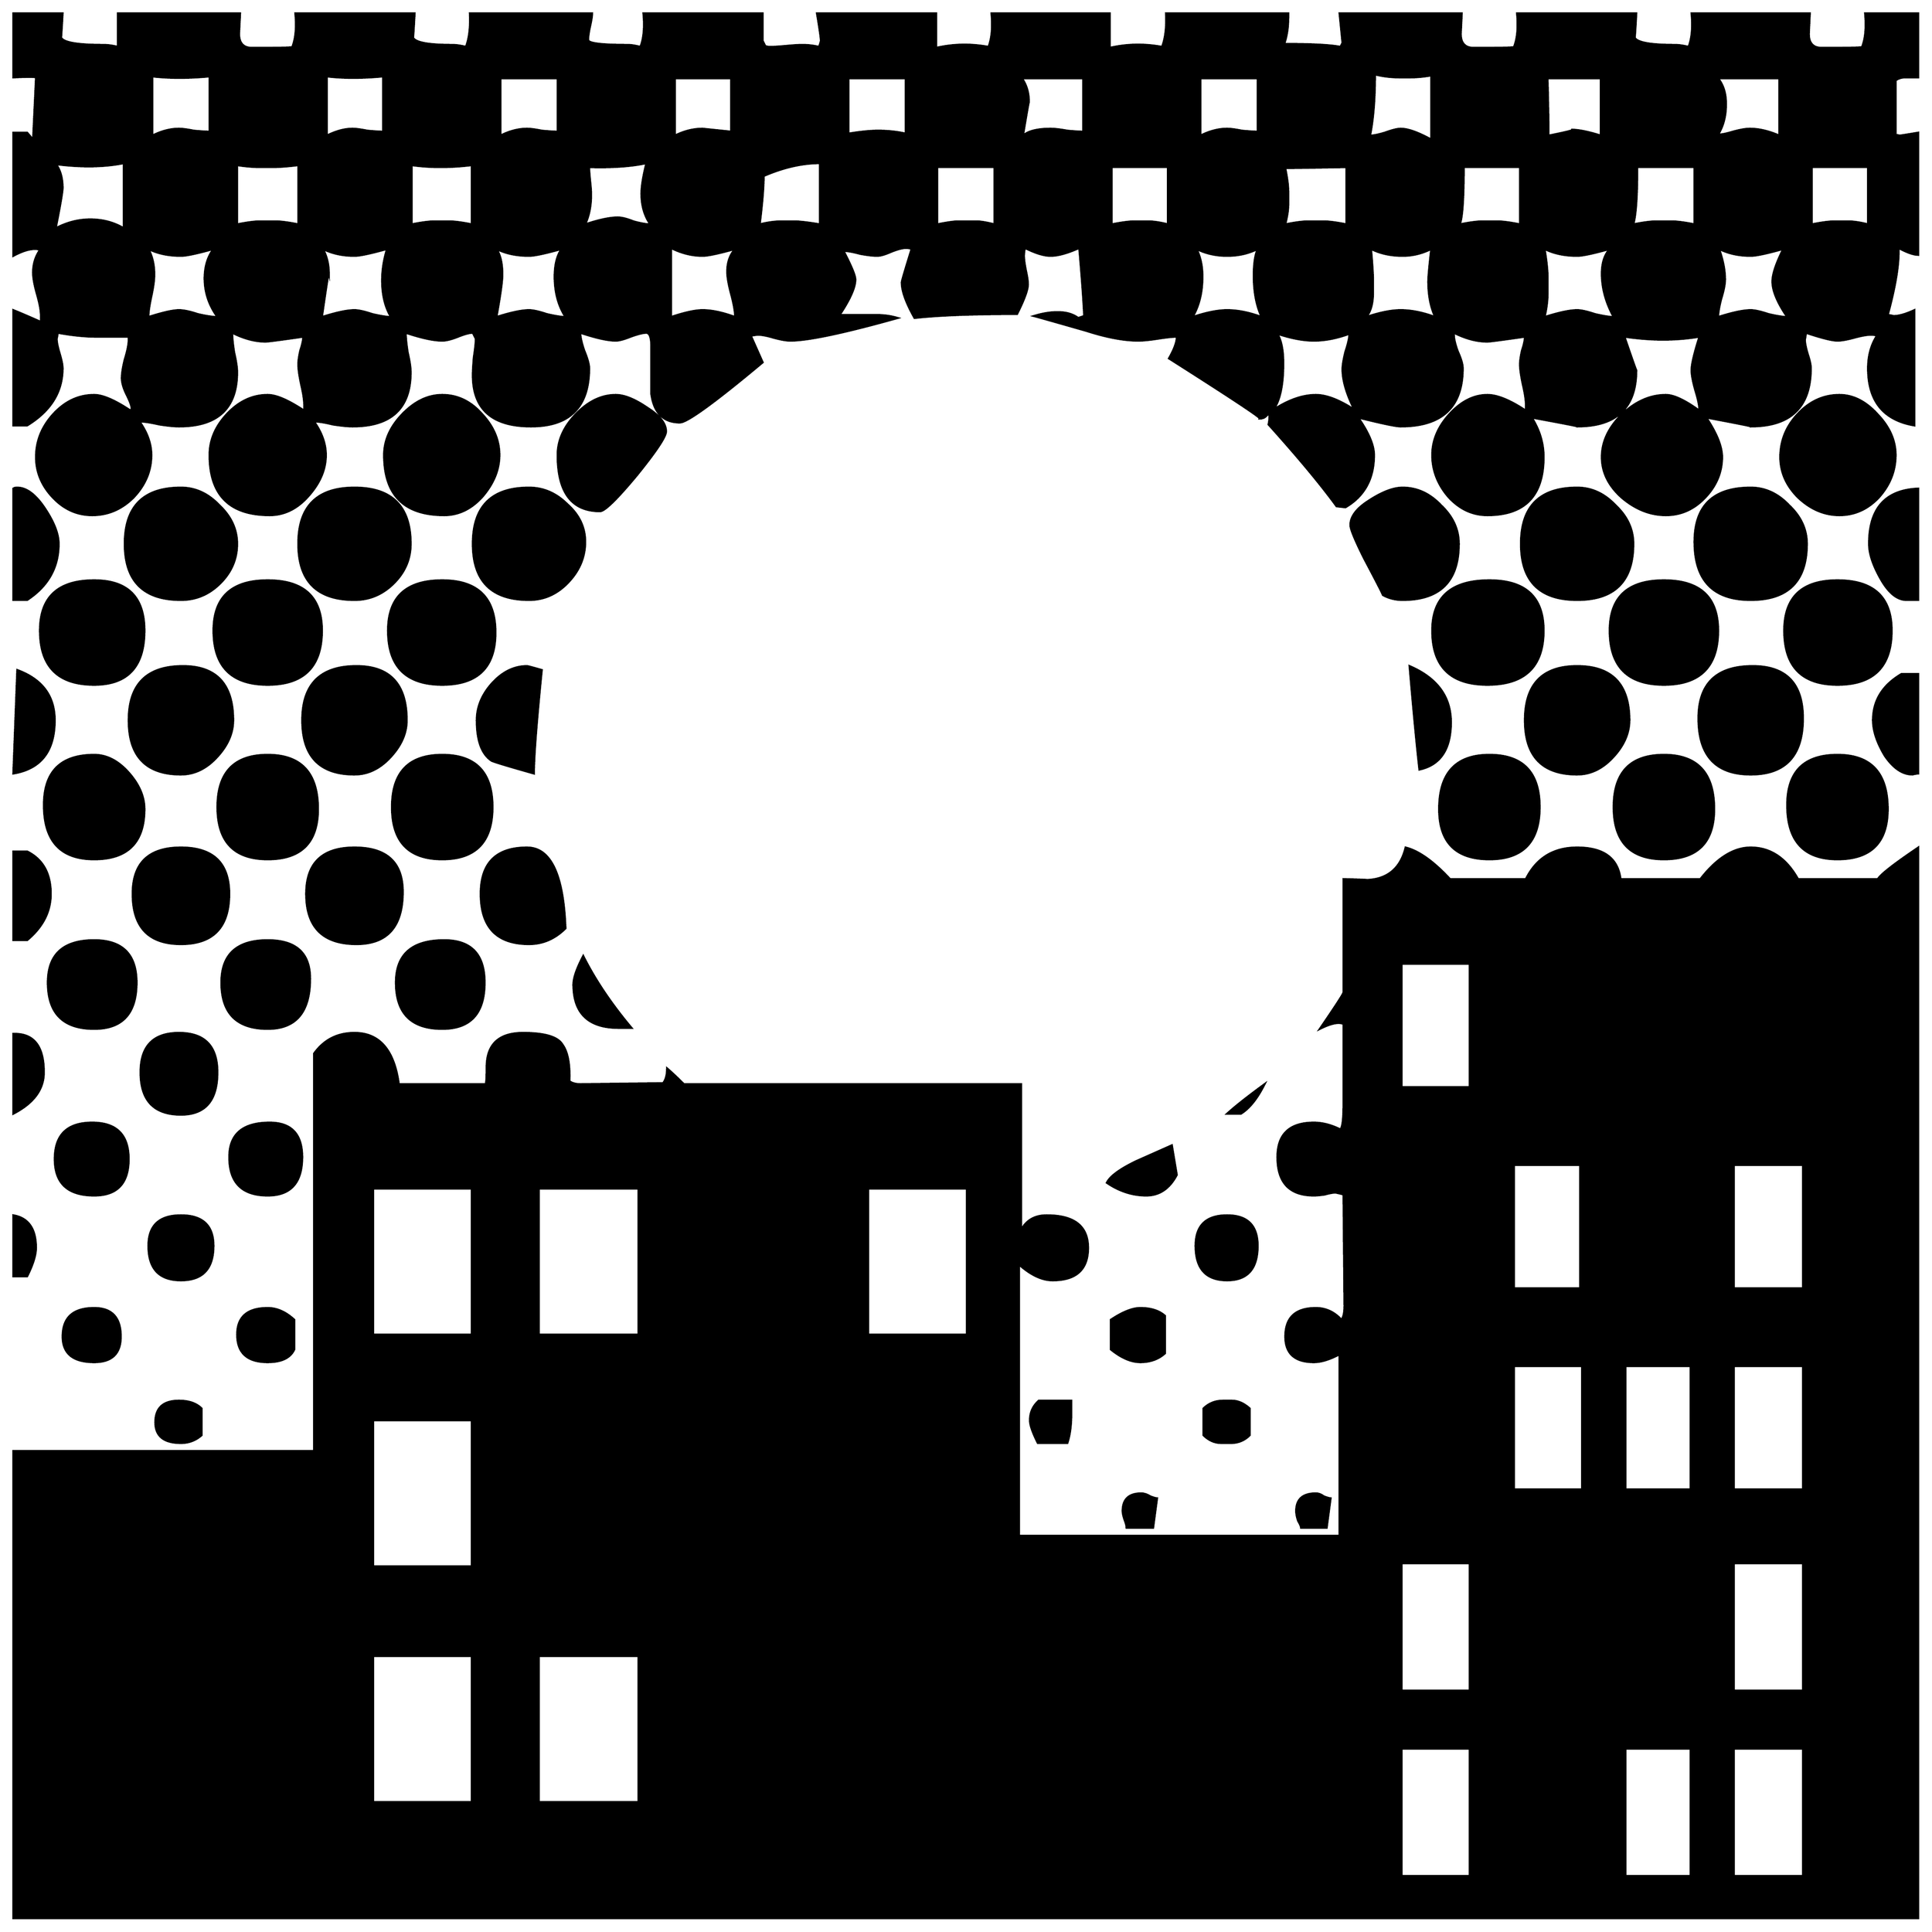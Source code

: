 


\begin{tikzpicture}[y=0.80pt, x=0.80pt, yscale=-1.0, xscale=1.0, inner sep=0pt, outer sep=0pt]
\begin{scope}[shift={(100.0,1723.0)},nonzero rule]
  \path[draw=.,fill=.,line width=1.600pt] (1991.0,-1117.0) ..
    controls (1991.0,-1101.0) and (1985.333,-1086.667) ..
    (1974.0,-1074.0) .. controls (1962.667,-1062.0) and
    (1949.333,-1056.0) .. (1934.0,-1056.0) .. controls
    (1918.667,-1056.0) and (1904.667,-1062.0) .. (1892.0,-1074.0) ..
    controls (1880.0,-1086.0) and (1874.0,-1099.667) ..
    (1874.0,-1115.0) .. controls (1874.0,-1131.667) and
    (1880.0,-1146.333) .. (1892.0,-1159.0) .. controls
    (1904.0,-1171.667) and (1918.0,-1178.0) .. (1934.0,-1178.0) ..
    controls (1948.0,-1178.0) and (1961.0,-1171.333) ..
    (1973.0,-1158.0) .. controls (1985.0,-1145.333) and
    (1991.0,-1131.667) .. (1991.0,-1117.0) -- cycle(2014.0,-970.0)
    -- (2002.0,-970.0) .. controls (1992.667,-970.0) and
    (1984.0,-977.0) .. (1976.0,-991.0) .. controls
    (1968.0,-1005.0) and (1964.0,-1017.0) .. (1964.0,-1027.0) ..
    controls (1964.0,-1063.0) and (1980.667,-1081.667) ..
    (2014.0,-1083.0) -- (2014.0,-970.0) -- cycle(1901.0,-1027.0)
    .. controls (1901.0,-989.0) and (1882.0,-970.0) ..
    (1844.0,-970.0) .. controls (1806.0,-970.0) and
    (1787.0,-989.667) .. (1787.0,-1029.0) .. controls
    (1787.0,-1065.667) and (1806.0,-1084.0) .. (1844.0,-1084.0) ..
    controls (1858.667,-1084.0) and (1871.667,-1078.0) ..
    (1883.0,-1066.0) .. controls (1895.0,-1054.667) and
    (1901.0,-1041.667) .. (1901.0,-1027.0) -- cycle(1987.0,-939.0)
    .. controls (1987.0,-902.333) and (1968.667,-884.0) ..
    (1932.0,-884.0) .. controls (1896.0,-884.0) and
    (1878.0,-902.333) .. (1878.0,-939.0) .. controls
    (1878.0,-973.0) and (1896.0,-990.0) .. (1932.0,-990.0) ..
    controls (1968.667,-990.0) and (1987.0,-973.0) ..
    (1987.0,-939.0) -- cycle(2014.0,-794.0) .. controls
    (2012.667,-794.0) and (2010.667,-793.667) .. (2008.0,-793.0) ..
    controls (1998.0,-793.0) and (1988.667,-799.333) ..
    (1980.0,-812.0) .. controls (1972.0,-825.333) and
    (1968.0,-837.333) .. (1968.0,-848.0) .. controls
    (1968.0,-868.0) and (1977.667,-883.667) .. (1997.0,-895.0) --
    (2014.0,-895.0) -- (2014.0,-794.0) -- cycle(1725.0,-1027.0)
    .. controls (1725.0,-989.0) and (1706.0,-970.0) ..
    (1668.0,-970.0) .. controls (1630.0,-970.0) and
    (1611.0,-989.0) .. (1611.0,-1027.0) .. controls
    (1611.0,-1065.0) and (1630.0,-1084.0) .. (1668.0,-1084.0) ..
    controls (1682.667,-1084.0) and (1695.667,-1078.0) ..
    (1707.0,-1066.0) .. controls (1719.0,-1054.667) and
    (1725.0,-1041.667) .. (1725.0,-1027.0) -- cycle(1811.0,-939.0)
    .. controls (1811.0,-902.333) and (1792.667,-884.0) ..
    (1756.0,-884.0) .. controls (1719.333,-884.0) and
    (1701.0,-902.333) .. (1701.0,-939.0) .. controls
    (1701.0,-973.0) and (1719.333,-990.0) .. (1756.0,-990.0) ..
    controls (1792.667,-990.0) and (1811.0,-973.0) ..
    (1811.0,-939.0) -- cycle(1983.0,-758.0) .. controls
    (1983.0,-724.0) and (1966.0,-707.0) .. (1932.0,-707.0) ..
    controls (1898.0,-707.0) and (1881.0,-725.333) ..
    (1881.0,-762.0) .. controls (1881.0,-796.0) and
    (1898.0,-813.0) .. (1932.0,-813.0) .. controls
    (1966.0,-813.0) and (1983.0,-794.667) .. (1983.0,-758.0) --
    cycle(1897.0,-850.0) .. controls (1897.0,-812.0) and
    (1879.333,-793.0) .. (1844.0,-793.0) .. controls
    (1808.667,-793.0) and (1791.0,-812.0) .. (1791.0,-850.0) ..
    controls (1791.0,-885.333) and (1809.333,-903.0) ..
    (1846.0,-903.0) .. controls (1880.0,-903.0) and
    (1897.0,-885.333) .. (1897.0,-850.0) -- cycle(1548.0,-1027.0)
    .. controls (1548.0,-989.0) and (1529.0,-970.0) ..
    (1491.0,-970.0) .. controls (1483.667,-970.0) and
    (1477.0,-971.667) .. (1471.0,-975.0) .. controls
    (1470.333,-977.0) and (1464.0,-989.333) .. (1452.0,-1012.0) ..
    controls (1442.667,-1030.667) and (1438.0,-1042.0) ..
    (1438.0,-1046.0) .. controls (1438.0,-1054.667) and
    (1444.333,-1063.0) .. (1457.0,-1071.0) .. controls
    (1470.333,-1079.667) and (1481.667,-1084.0) .. (1491.0,-1084.0) ..
    controls (1505.667,-1084.0) and (1518.667,-1078.0) ..
    (1530.0,-1066.0) .. controls (1542.0,-1054.667) and
    (1548.0,-1041.667) .. (1548.0,-1027.0) -- cycle(1721.0,-848.0)
    .. controls (1721.0,-834.667) and (1715.333,-822.0) ..
    (1704.0,-810.0) .. controls (1693.333,-798.667) and
    (1681.333,-793.0) .. (1668.0,-793.0) .. controls
    (1632.667,-793.0) and (1615.0,-811.333) .. (1615.0,-848.0) ..
    controls (1615.0,-884.667) and (1632.667,-903.0) ..
    (1668.0,-903.0) .. controls (1703.333,-903.0) and
    (1721.0,-884.667) .. (1721.0,-848.0) -- cycle(1807.0,-758.0)
    .. controls (1807.0,-724.0) and (1790.0,-707.0) ..
    (1756.0,-707.0) .. controls (1722.0,-707.0) and
    (1705.0,-724.667) .. (1705.0,-760.0) .. controls
    (1705.0,-795.333) and (1722.0,-813.0) .. (1756.0,-813.0) ..
    controls (1790.0,-813.0) and (1807.0,-794.667) ..
    (1807.0,-758.0) -- cycle(1634.0,-939.0) .. controls
    (1634.0,-902.333) and (1615.0,-884.0) .. (1577.0,-884.0) ..
    controls (1539.667,-884.0) and (1521.0,-902.333) ..
    (1521.0,-939.0) .. controls (1521.0,-973.0) and
    (1540.333,-990.0) .. (1579.0,-990.0) .. controls
    (1615.667,-990.0) and (1634.0,-973.0) .. (1634.0,-939.0) --
    cycle(1540.0,-846.0) .. controls (1540.0,-818.667) and
    (1529.333,-802.667) .. (1508.0,-798.0) .. controls
    (1505.333,-821.333) and (1502.0,-856.333) .. (1498.0,-903.0) ..
    controls (1526.0,-891.0) and (1540.0,-872.0) ..
    (1540.0,-846.0) -- cycle(2014.0,-1320.0) .. controls
    (2009.333,-1320.0) and (2002.667,-1322.333) .. (1994.0,-1327.0) ..
    controls (1994.667,-1311.0) and (1991.0,-1288.333) ..
    (1983.0,-1259.0) .. controls (1984.333,-1259.0) and
    (1986.333,-1258.667) .. (1989.0,-1258.0) .. controls
    (1994.333,-1258.0) and (2001.333,-1260.0) .. (2010.0,-1264.0) --
    (2010.0,-1147.0) .. controls (1978.667,-1152.333) and
    (1963.0,-1171.667) .. (1963.0,-1205.0) .. controls
    (1963.0,-1217.667) and (1966.0,-1228.667) .. (1972.0,-1238.0) ..
    controls (1970.667,-1238.667) and (1968.667,-1239.0) ..
    (1966.0,-1239.0) .. controls (1962.0,-1239.0) and
    (1956.333,-1238.0) .. (1949.0,-1236.0) .. controls
    (1941.667,-1234.0) and (1936.0,-1233.0) .. (1932.0,-1233.0) ..
    controls (1926.667,-1233.0) and (1916.0,-1235.667) ..
    (1900.0,-1241.0) .. controls (1900.0,-1239.667) and
    (1899.667,-1237.333) .. (1899.0,-1234.0) .. controls
    (1899.0,-1230.667) and (1900.0,-1225.667) .. (1902.0,-1219.0) ..
    controls (1904.0,-1213.0) and (1905.0,-1208.333) ..
    (1905.0,-1205.0) .. controls (1905.0,-1165.667) and
    (1884.667,-1146.0) .. (1844.0,-1146.0) .. controls
    (1846.0,-1146.0) and (1831.0,-1149.0) .. (1799.0,-1155.0) ..
    controls (1809.667,-1139.0) and (1815.0,-1125.667) ..
    (1815.0,-1115.0) .. controls (1815.0,-1099.667) and
    (1809.333,-1086.0) .. (1798.0,-1074.0) .. controls
    (1786.667,-1062.0) and (1773.333,-1056.0) .. (1758.0,-1056.0) ..
    controls (1742.0,-1056.0) and (1727.0,-1062.0) ..
    (1713.0,-1074.0) .. controls (1699.667,-1086.0) and
    (1693.0,-1099.667) .. (1693.0,-1115.0) .. controls
    (1693.0,-1130.333) and (1699.667,-1144.667) .. (1713.0,-1158.0) ..
    controls (1727.0,-1171.333) and (1742.0,-1178.0) ..
    (1758.0,-1178.0) .. controls (1766.0,-1178.0) and
    (1777.333,-1172.667) .. (1792.0,-1162.0) .. controls
    (1792.0,-1166.667) and (1790.667,-1173.333) .. (1788.0,-1182.0) ..
    controls (1785.333,-1191.333) and (1784.0,-1198.333) ..
    (1784.0,-1203.0) .. controls (1784.0,-1209.0) and
    (1786.667,-1220.333) .. (1792.0,-1237.0) .. controls
    (1780.0,-1235.0) and (1767.667,-1234.0) .. (1755.0,-1234.0) ..
    controls (1743.0,-1234.0) and (1730.0,-1235.0) ..
    (1716.0,-1237.0) .. controls (1724.0,-1213.667) and
    (1728.0,-1202.333) .. (1728.0,-1203.0) .. controls
    (1728.0,-1165.0) and (1708.0,-1146.0) .. (1668.0,-1146.0) ..
    controls (1670.0,-1146.0) and (1654.667,-1149.0) ..
    (1622.0,-1155.0) .. controls (1630.0,-1142.333) and
    (1634.0,-1129.0) .. (1634.0,-1115.0) .. controls
    (1634.0,-1075.667) and (1615.0,-1056.0) .. (1577.0,-1056.0) ..
    controls (1561.667,-1056.0) and (1548.333,-1062.333) ..
    (1537.0,-1075.0) .. controls (1526.333,-1087.667) and
    (1521.0,-1101.667) .. (1521.0,-1117.0) .. controls
    (1521.0,-1131.667) and (1526.667,-1145.333) .. (1538.0,-1158.0) ..
    controls (1550.0,-1171.333) and (1563.0,-1178.0) ..
    (1577.0,-1178.0) .. controls (1587.0,-1178.0) and
    (1600.0,-1172.667) .. (1616.0,-1162.0) -- (1616.0,-1168.0) ..
    controls (1616.0,-1172.667) and (1615.0,-1179.333) ..
    (1613.0,-1188.0) .. controls (1611.0,-1197.333) and
    (1610.0,-1204.333) .. (1610.0,-1209.0) .. controls
    (1610.0,-1212.333) and (1610.667,-1217.0) .. (1612.0,-1223.0) ..
    controls (1614.0,-1229.0) and (1615.0,-1233.667) ..
    (1615.0,-1237.0) .. controls (1591.667,-1233.667) and
    (1579.0,-1232.0) .. (1577.0,-1232.0) .. controls
    (1566.333,-1232.0) and (1555.0,-1235.0) .. (1543.0,-1241.0) --
    (1543.0,-1239.0) .. controls (1543.0,-1235.0) and
    (1544.333,-1229.333) .. (1547.0,-1222.0) .. controls
    (1550.333,-1214.667) and (1552.0,-1209.0) .. (1552.0,-1205.0) ..
    controls (1552.0,-1165.667) and (1531.0,-1146.0) ..
    (1489.0,-1146.0) .. controls (1484.333,-1146.0) and
    (1470.0,-1149.0) .. (1446.0,-1155.0) .. controls
    (1456.667,-1139.667) and (1462.0,-1127.0) .. (1462.0,-1117.0) ..
    controls (1462.0,-1093.0) and (1452.333,-1075.333) ..
    (1433.0,-1064.0) -- (1424.0,-1065.0) .. controls
    (1408.0,-1087.0) and (1385.0,-1114.667) .. (1355.0,-1148.0) ..
    controls (1355.667,-1150.667) and (1356.0,-1154.333) ..
    (1356.0,-1159.0) .. controls (1355.333,-1159.0) and
    (1354.0,-1158.0) .. (1352.0,-1156.0) .. controls
    (1350.667,-1154.667) and (1348.667,-1154.0) .. (1346.0,-1154.0) ..
    controls (1348.667,-1154.0) and (1318.0,-1174.333) ..
    (1254.0,-1215.0) .. controls (1259.333,-1224.333) and
    (1262.0,-1231.667) .. (1262.0,-1237.0) .. controls
    (1258.0,-1237.0) and (1251.667,-1236.333) .. (1243.0,-1235.0) ..
    controls (1234.333,-1233.667) and (1227.667,-1233.0) ..
    (1223.0,-1233.0) .. controls (1208.333,-1233.0) and
    (1190.667,-1236.333) .. (1170.0,-1243.0) .. controls
    (1137.333,-1252.333) and (1119.667,-1257.333) .. (1117.0,-1258.0) ..
    controls (1125.667,-1260.667) and (1133.667,-1262.0) ..
    (1141.0,-1262.0) .. controls (1149.667,-1262.0) and
    (1156.667,-1260.0) .. (1162.0,-1256.0) -- (1168.0,-1258.0) ..
    controls (1167.333,-1273.333) and (1165.667,-1296.333) ..
    (1163.0,-1327.0) .. controls (1151.0,-1321.667) and
    (1141.333,-1319.0) .. (1134.0,-1319.0) .. controls
    (1127.333,-1319.0) and (1118.667,-1321.667) .. (1108.0,-1327.0) ..
    controls (1107.333,-1324.333) and (1107.0,-1321.667) ..
    (1107.0,-1319.0) .. controls (1107.0,-1315.667) and
    (1107.667,-1310.667) .. (1109.0,-1304.0) .. controls
    (1110.333,-1298.0) and (1111.0,-1293.333) .. (1111.0,-1290.0) ..
    controls (1111.0,-1284.667) and (1107.333,-1274.667) ..
    (1100.0,-1260.0) .. controls (1054.667,-1260.0) and
    (1020.0,-1258.667) .. (996.0,-1256.0) .. controls
    (987.333,-1271.333) and (983.0,-1283.333) .. (983.0,-1292.0) ..
    controls (983.0,-1293.333) and (986.333,-1304.667) ..
    (993.0,-1326.0) .. controls (991.667,-1326.667) and
    (989.667,-1327.0) .. (987.0,-1327.0) .. controls
    (983.667,-1327.0) and (978.667,-1325.667) .. (972.0,-1323.0) ..
    controls (966.0,-1320.333) and (961.333,-1319.0) ..
    (958.0,-1319.0) .. controls (954.0,-1319.0) and
    (948.333,-1319.667) .. (941.0,-1321.0) .. controls
    (933.667,-1323.0) and (928.0,-1324.0) .. (924.0,-1324.0) ..
    controls (932.0,-1308.667) and (936.0,-1299.0) ..
    (936.0,-1295.0) .. controls (936.0,-1287.0) and
    (930.667,-1275.0) .. (920.0,-1259.0) .. controls
    (920.0,-1259.0) and (933.0,-1259.0) .. (959.0,-1259.0) ..
    controls (965.667,-1259.0) and (972.333,-1258.0) ..
    (979.0,-1256.0) .. controls (924.333,-1240.667) and
    (888.0,-1233.0) .. (870.0,-1233.0) .. controls
    (866.0,-1233.0) and (860.333,-1234.0) .. (853.0,-1236.0) ..
    controls (846.333,-1238.0) and (841.0,-1239.0) ..
    (837.0,-1239.0) .. controls (836.333,-1239.0) and
    (834.0,-1238.667) .. (830.0,-1238.0) .. controls
    (832.667,-1232.0) and (836.667,-1223.0) .. (842.0,-1211.0) ..
    controls (793.333,-1170.333) and (765.333,-1150.0) ..
    (758.0,-1150.0) .. controls (741.333,-1150.0) and
    (731.667,-1159.667) .. (729.0,-1179.0) .. controls
    (729.0,-1178.333) and (729.0,-1194.333) .. (729.0,-1227.0) ..
    controls (729.0,-1236.333) and (727.333,-1241.0) ..
    (724.0,-1241.0) .. controls (720.667,-1241.0) and
    (715.333,-1239.667) .. (708.0,-1237.0) .. controls
    (701.333,-1234.333) and (696.333,-1233.0) .. (693.0,-1233.0) ..
    controls (685.0,-1233.0) and (673.0,-1235.667) ..
    (657.0,-1241.0) .. controls (657.0,-1237.0) and
    (658.333,-1231.0) .. (661.0,-1223.0) .. controls
    (664.333,-1215.0) and (666.0,-1209.0) .. (666.0,-1205.0) ..
    controls (666.0,-1165.667) and (646.333,-1146.0) ..
    (607.0,-1146.0) .. controls (567.667,-1146.0) and
    (548.0,-1163.333) .. (548.0,-1198.0) .. controls
    (548.0,-1202.0) and (548.333,-1208.0) .. (549.0,-1216.0) ..
    controls (550.333,-1224.667) and (551.0,-1231.0) ..
    (551.0,-1235.0) -- (548.0,-1241.0) .. controls
    (544.667,-1241.0) and (539.667,-1239.667) .. (533.0,-1237.0) ..
    controls (526.333,-1234.333) and (521.0,-1233.0) ..
    (517.0,-1233.0) .. controls (508.333,-1233.0) and
    (496.0,-1235.667) .. (480.0,-1241.0) .. controls
    (480.0,-1236.333) and (480.667,-1229.667) .. (482.0,-1221.0) ..
    controls (484.0,-1212.333) and (485.0,-1205.667) ..
    (485.0,-1201.0) .. controls (485.0,-1164.333) and
    (465.333,-1146.0) .. (426.0,-1146.0) .. controls
    (421.333,-1146.0) and (414.667,-1146.667) .. (406.0,-1148.0) ..
    controls (398.0,-1150.0) and (391.667,-1151.0) ..
    (387.0,-1151.0) .. controls (395.0,-1139.667) and
    (399.0,-1128.333) .. (399.0,-1117.0) .. controls
    (399.0,-1102.333) and (393.0,-1088.333) .. (381.0,-1075.0) ..
    controls (369.667,-1062.333) and (356.667,-1056.0) ..
    (342.0,-1056.0) .. controls (301.333,-1056.0) and
    (281.0,-1076.333) .. (281.0,-1117.0) .. controls
    (281.0,-1132.333) and (287.0,-1146.333) .. (299.0,-1159.0) ..
    controls (311.0,-1171.667) and (324.667,-1178.0) ..
    (340.0,-1178.0) .. controls (348.667,-1178.0) and
    (361.0,-1172.667) .. (377.0,-1162.0) -- (377.0,-1168.0) ..
    controls (377.0,-1172.667) and (376.0,-1179.333) ..
    (374.0,-1188.0) .. controls (372.0,-1197.333) and
    (371.0,-1204.333) .. (371.0,-1209.0) .. controls
    (371.0,-1212.333) and (371.667,-1217.0) .. (373.0,-1223.0) ..
    controls (375.0,-1229.0) and (376.0,-1233.667) ..
    (376.0,-1237.0) .. controls (352.667,-1233.667) and
    (340.0,-1232.0) .. (338.0,-1232.0) .. controls
    (327.333,-1232.0) and (316.0,-1235.0) .. (304.0,-1241.0) ..
    controls (304.0,-1236.333) and (304.667,-1229.667) ..
    (306.0,-1221.0) .. controls (308.0,-1212.333) and
    (309.0,-1205.667) .. (309.0,-1201.0) .. controls
    (309.0,-1164.333) and (289.333,-1146.0) .. (250.0,-1146.0) ..
    controls (245.333,-1146.0) and (238.667,-1146.667) ..
    (230.0,-1148.0) .. controls (221.333,-1150.0) and
    (214.667,-1151.0) .. (210.0,-1151.0) .. controls
    (218.0,-1139.667) and (222.0,-1128.333) .. (222.0,-1117.0) ..
    controls (222.0,-1101.0) and (216.0,-1086.667) ..
    (204.0,-1074.0) .. controls (192.0,-1062.0) and
    (178.0,-1056.0) .. (162.0,-1056.0) .. controls
    (146.667,-1056.0) and (133.333,-1062.0) .. (122.0,-1074.0) ..
    controls (110.667,-1086.0) and (105.0,-1099.667) ..
    (105.0,-1115.0) .. controls (105.0,-1131.0) and
    (110.667,-1145.333) .. (122.0,-1158.0) .. controls
    (134.0,-1171.333) and (148.0,-1178.0) .. (164.0,-1178.0) ..
    controls (172.667,-1178.0) and (185.0,-1172.667) ..
    (201.0,-1162.0) -- (202.0,-1164.0) .. controls
    (202.0,-1166.667) and (200.333,-1171.333) .. (197.0,-1178.0) ..
    controls (193.667,-1184.667) and (192.0,-1190.333) ..
    (192.0,-1195.0) .. controls (192.0,-1199.667) and
    (193.0,-1206.0) .. (195.0,-1214.0) .. controls
    (197.667,-1222.667) and (199.0,-1229.333) .. (199.0,-1234.0) --
    (199.0,-1237.0) .. controls (199.0,-1237.0) and
    (188.0,-1237.0) .. (166.0,-1237.0) .. controls
    (154.667,-1237.0) and (141.667,-1238.333) .. (127.0,-1241.0) ..
    controls (127.0,-1239.667) and (126.667,-1237.667) ..
    (126.0,-1235.0) .. controls (126.0,-1231.667) and
    (127.0,-1226.667) .. (129.0,-1220.0) .. controls
    (131.0,-1213.333) and (132.0,-1208.333) .. (132.0,-1205.0) ..
    controls (132.0,-1181.0) and (120.0,-1161.667) ..
    (96.0,-1147.0) -- (82.0,-1147.0) -- (82.0,-1264.0) ..
    controls (88.667,-1261.333) and (98.0,-1257.333) ..
    (110.0,-1252.0) -- (110.0,-1258.0) .. controls
    (110.0,-1263.333) and (108.667,-1270.667) .. (106.0,-1280.0) ..
    controls (103.333,-1289.333) and (102.0,-1296.667) ..
    (102.0,-1302.0) .. controls (102.0,-1310.667) and
    (104.333,-1318.333) .. (109.0,-1325.0) .. controls
    (107.667,-1325.667) and (106.0,-1326.0) .. (104.0,-1326.0) ..
    controls (98.0,-1326.0) and (90.667,-1323.667) .. (82.0,-1319.0)
    -- (82.0,-1444.0) -- (96.0,-1444.0) -- (102.0,-1437.0) --
    (105.0,-1500.0) .. controls (103.667,-1500.667) and
    (96.0,-1500.667) .. (82.0,-1500.0) -- (82.0,-1565.0) --
    (132.0,-1565.0) .. controls (130.667,-1540.333) and
    (130.0,-1532.667) .. (130.0,-1542.0) .. controls
    (130.0,-1536.0) and (144.333,-1533.0) .. (173.0,-1533.0) ..
    controls (177.667,-1533.0) and (182.667,-1532.333) ..
    (188.0,-1531.0) .. controls (188.0,-1531.667) and
    (188.0,-1543.0) .. (188.0,-1565.0) -- (312.0,-1565.0) ..
    controls (311.333,-1551.667) and (311.0,-1544.667) ..
    (311.0,-1544.0) .. controls (311.0,-1534.667) and
    (315.333,-1530.0) .. (324.0,-1530.0) .. controls
    (354.0,-1530.0) and (367.667,-1530.333) .. (365.0,-1531.0) ..
    controls (368.333,-1539.667) and (369.333,-1551.0) ..
    (368.0,-1565.0) -- (489.0,-1565.0) .. controls
    (487.667,-1540.333) and (487.0,-1532.667) .. (487.0,-1542.0) ..
    controls (487.0,-1536.0) and (500.333,-1533.0) ..
    (527.0,-1533.0) .. controls (531.0,-1533.0) and
    (535.667,-1532.333) .. (541.0,-1531.0) .. controls
    (544.333,-1539.667) and (545.667,-1551.0) .. (545.0,-1565.0) --
    (669.0,-1565.0) .. controls (669.0,-1562.333) and
    (668.333,-1558.0) .. (667.0,-1552.0) .. controls
    (665.667,-1546.0) and (665.0,-1541.333) .. (665.0,-1538.0) ..
    controls (665.0,-1534.667) and (678.333,-1533.0) ..
    (705.0,-1533.0) .. controls (708.333,-1533.0) and
    (712.667,-1532.333) .. (718.0,-1531.0) .. controls
    (721.333,-1539.667) and (722.333,-1551.0) .. (721.0,-1565.0) --
    (842.0,-1565.0) -- (842.0,-1537.0) -- (844.0,-1533.0) ..
    controls (844.0,-1531.667) and (846.0,-1531.0) ..
    (850.0,-1531.0) .. controls (853.333,-1531.0) and
    (858.667,-1531.333) .. (866.0,-1532.0) .. controls
    (873.333,-1532.667) and (878.667,-1533.0) .. (882.0,-1533.0) ..
    controls (888.0,-1533.0) and (893.667,-1532.333) ..
    (899.0,-1531.0) .. controls (899.667,-1532.333) and
    (900.333,-1534.333) .. (901.0,-1537.0) .. controls
    (901.0,-1539.667) and (899.667,-1549.0) .. (897.0,-1565.0) --
    (1018.0,-1565.0) -- (1018.0,-1530.0) .. controls
    (1035.333,-1534.0) and (1053.0,-1534.333) .. (1071.0,-1531.0) ..
    controls (1074.333,-1539.667) and (1075.333,-1551.0) ..
    (1074.0,-1565.0) -- (1194.0,-1565.0) -- (1194.0,-1530.0) ..
    controls (1211.333,-1534.0) and (1229.0,-1534.333) ..
    (1247.0,-1531.0) .. controls (1250.333,-1539.667) and
    (1251.667,-1551.0) .. (1251.0,-1565.0) -- (1375.0,-1565.0) --
    (1375.0,-1560.0) .. controls (1375.0,-1550.667) and
    (1373.667,-1542.0) .. (1371.0,-1534.0) .. controls
    (1399.0,-1534.0) and (1418.0,-1533.0) .. (1428.0,-1531.0) --
    (1430.0,-1535.0) .. controls (1429.333,-1541.667) and
    (1428.333,-1551.667) .. (1427.0,-1565.0) -- (1551.0,-1565.0) ..
    controls (1550.333,-1551.667) and (1550.0,-1544.667) ..
    (1550.0,-1544.0) .. controls (1550.0,-1534.667) and
    (1554.333,-1530.0) .. (1563.0,-1530.0) .. controls
    (1593.0,-1530.0) and (1606.667,-1530.333) .. (1604.0,-1531.0) ..
    controls (1607.333,-1539.667) and (1608.333,-1551.0) ..
    (1607.0,-1565.0) -- (1728.0,-1565.0) .. controls
    (1726.667,-1540.333) and (1726.0,-1532.667) .. (1726.0,-1542.0) ..
    controls (1726.0,-1536.0) and (1739.667,-1533.0) ..
    (1767.0,-1533.0) .. controls (1771.0,-1533.0) and
    (1775.667,-1532.333) .. (1781.0,-1531.0) .. controls
    (1784.333,-1539.667) and (1785.333,-1551.0) .. (1784.0,-1565.0) --
    (1904.0,-1565.0) .. controls (1903.333,-1551.667) and
    (1903.0,-1544.667) .. (1903.0,-1544.0) .. controls
    (1903.0,-1534.667) and (1907.333,-1530.0) .. (1916.0,-1530.0) ..
    controls (1946.0,-1530.0) and (1959.667,-1530.333) ..
    (1957.0,-1531.0) .. controls (1960.333,-1539.667) and
    (1961.333,-1551.0) .. (1960.0,-1565.0) -- (2014.0,-1565.0) --
    (2014.0,-1500.0) -- (2001.0,-1500.0) .. controls
    (1997.0,-1500.0) and (1993.667,-1499.0) .. (1991.0,-1497.0) --
    (1991.0,-1443.0) -- (1989.0,-1442.0) .. controls
    (1990.333,-1442.0) and (1992.333,-1441.667) .. (1995.0,-1441.0) ..
    controls (1995.667,-1441.0) and (2002.0,-1442.0) ..
    (2014.0,-1444.0) -- (2014.0,-1320.0) -- cycle(1630.0,-760.0)
    .. controls (1630.0,-724.667) and (1613.0,-707.0) ..
    (1579.0,-707.0) .. controls (1545.0,-707.0) and
    (1528.0,-724.0) .. (1528.0,-758.0) .. controls
    (1528.0,-794.667) and (1545.0,-813.0) .. (1579.0,-813.0) ..
    controls (1613.0,-813.0) and (1630.0,-795.333) ..
    (1630.0,-760.0) -- cycle(744.0,-1141.0) .. controls
    (744.0,-1135.667) and (734.0,-1120.667) .. (714.0,-1096.0) ..
    controls (694.0,-1072.0) and (681.667,-1060.0) ..
    (677.0,-1060.0) .. controls (648.333,-1060.0) and
    (634.0,-1079.0) .. (634.0,-1117.0) .. controls
    (634.0,-1131.667) and (640.0,-1145.333) .. (652.0,-1158.0) ..
    controls (664.667,-1171.333) and (678.333,-1178.0) ..
    (693.0,-1178.0) .. controls (701.667,-1178.0) and
    (712.333,-1173.667) .. (725.0,-1165.0) .. controls
    (737.667,-1157.0) and (744.0,-1149.0) .. (744.0,-1141.0) --
    cycle(1351.0,-479.0) .. controls (1343.667,-464.333) and
    (1335.667,-454.333) .. (1327.0,-449.0) -- (1313.0,-449.0) ..
    controls (1321.0,-456.333) and (1333.667,-466.333) ..
    (1351.0,-479.0) -- cycle(575.0,-1117.0) .. controls
    (575.0,-1102.333) and (569.333,-1088.333) .. (558.0,-1075.0) ..
    controls (546.667,-1062.333) and (533.667,-1056.0) ..
    (519.0,-1056.0) .. controls (478.333,-1056.0) and
    (458.0,-1076.333) .. (458.0,-1117.0) .. controls
    (458.0,-1131.667) and (464.0,-1145.333) .. (476.0,-1158.0) ..
    controls (488.667,-1171.333) and (502.333,-1178.0) ..
    (517.0,-1178.0) .. controls (532.333,-1178.0) and
    (545.667,-1171.667) .. (557.0,-1159.0) .. controls
    (569.0,-1146.333) and (575.0,-1132.333) .. (575.0,-1117.0) --
    cycle(662.0,-1029.0) .. controls (662.0,-1013.667) and
    (656.333,-1000.0) .. (645.0,-988.0) .. controls (633.667,-976.0)
    and (620.333,-970.0) .. (605.0,-970.0) .. controls
    (567.0,-970.0) and (548.0,-989.0) .. (548.0,-1027.0) ..
    controls (548.0,-1065.0) and (567.0,-1084.0) ..
    (605.0,-1084.0) .. controls (619.667,-1084.0) and
    (632.667,-1078.333) .. (644.0,-1067.0) .. controls
    (656.0,-1056.333) and (662.0,-1043.667) .. (662.0,-1029.0) --
    cycle(1344.0,-315.0) .. controls (1344.0,-291.667) and
    (1333.667,-280.0) .. (1313.0,-280.0) .. controls
    (1291.667,-280.0) and (1281.0,-291.667) .. (1281.0,-315.0) ..
    controls (1281.0,-335.667) and (1291.667,-346.0) ..
    (1313.0,-346.0) .. controls (1333.667,-346.0) and
    (1344.0,-335.667) .. (1344.0,-315.0) -- cycle(1262.0,-387.0)
    .. controls (1254.667,-373.0) and (1244.333,-366.0) ..
    (1231.0,-366.0) .. controls (1217.0,-366.0) and
    (1203.667,-370.333) .. (1191.0,-379.0) .. controls
    (1194.333,-385.667) and (1204.333,-393.0) .. (1221.0,-401.0) ..
    controls (1233.0,-406.333) and (1245.0,-411.667) ..
    (1257.0,-417.0) -- (1262.0,-387.0) -- cycle(485.0,-1027.0)
    .. controls (485.0,-1011.667) and (479.333,-998.333) ..
    (468.0,-987.0) .. controls (456.667,-975.667) and (443.333,-970.0)
    .. (428.0,-970.0) .. controls (390.0,-970.0) and
    (371.0,-989.0) .. (371.0,-1027.0) .. controls
    (371.0,-1065.0) and (390.0,-1084.0) .. (428.0,-1084.0) ..
    controls (466.0,-1084.0) and (485.0,-1065.0) ..
    (485.0,-1027.0) -- cycle(571.0,-937.0) .. controls
    (571.0,-901.667) and (553.0,-884.0) .. (517.0,-884.0) ..
    controls (480.333,-884.0) and (462.0,-902.333) .. (462.0,-939.0)
    .. controls (462.0,-973.0) and (480.333,-990.0) ..
    (517.0,-990.0) .. controls (553.0,-990.0) and (571.0,-972.333)
    .. (571.0,-937.0) -- cycle(1336.0,-123.0) .. controls
    (1330.667,-117.667) and (1324.333,-115.0) .. (1317.0,-115.0) --
    (1307.0,-115.0) .. controls (1300.333,-115.0) and
    (1294.333,-117.667) .. (1289.0,-123.0) -- (1289.0,-150.0) ..
    controls (1294.333,-155.333) and (1301.0,-158.0) ..
    (1309.0,-158.0) -- (1318.0,-158.0) .. controls
    (1324.0,-158.0) and (1330.0,-155.333) .. (1336.0,-150.0) --
    (1336.0,-123.0) -- cycle(1250.0,-206.0) .. controls
    (1243.333,-200.0) and (1235.0,-197.0) .. (1225.0,-197.0) ..
    controls (1215.667,-197.0) and (1205.667,-201.333) ..
    (1195.0,-210.0) -- (1195.0,-240.0) .. controls
    (1207.0,-248.0) and (1217.0,-252.0) .. (1225.0,-252.0) ..
    controls (1235.667,-252.0) and (1244.0,-249.333) ..
    (1250.0,-244.0) -- (1250.0,-206.0) -- cycle(1418.0,-59.0) --
    (1414.0,-29.0) -- (1388.0,-29.0) .. controls (1388.0,-30.333)
    and (1387.0,-32.667) .. (1385.0,-36.0) .. controls
    (1383.667,-40.0) and (1383.0,-43.333) .. (1383.0,-46.0) ..
    controls (1383.0,-58.0) and (1389.667,-64.0) .. (1403.0,-64.0)
    .. controls (1405.667,-64.0) and (1408.333,-63.0) ..
    (1411.0,-61.0) .. controls (1414.333,-59.667) and (1416.667,-59.0)
    .. (1418.0,-59.0) -- cycle(618.0,-899.0) .. controls
    (612.667,-845.667) and (610.0,-810.667) .. (610.0,-794.0) ..
    controls (584.0,-801.333) and (569.667,-805.667) .. (567.0,-807.0)
    .. controls (557.0,-813.667) and (552.0,-827.333) ..
    (552.0,-848.0) .. controls (552.0,-861.333) and (557.0,-873.667)
    .. (567.0,-885.0) .. controls (577.667,-897.0) and
    (589.667,-903.0) .. (603.0,-903.0) .. controls (603.667,-903.0)
    and (608.667,-901.667) .. (618.0,-899.0) -- cycle(309.0,-1027.0)
    .. controls (309.0,-1011.667) and (303.333,-998.333) ..
    (292.0,-987.0) .. controls (280.667,-975.667) and (267.333,-970.0)
    .. (252.0,-970.0) .. controls (214.0,-970.0) and
    (195.0,-989.0) .. (195.0,-1027.0) .. controls
    (195.0,-1065.0) and (214.0,-1084.0) .. (252.0,-1084.0) ..
    controls (266.667,-1084.0) and (279.667,-1078.0) ..
    (291.0,-1066.0) .. controls (303.0,-1054.667) and
    (309.0,-1041.667) .. (309.0,-1027.0) -- cycle(395.0,-939.0) ..
    controls (395.0,-902.333) and (376.667,-884.0) .. (340.0,-884.0)
    .. controls (303.333,-884.0) and (285.0,-902.333) ..
    (285.0,-939.0) .. controls (285.0,-973.0) and (303.333,-990.0)
    .. (340.0,-990.0) .. controls (376.667,-990.0) and
    (395.0,-973.0) .. (395.0,-939.0) -- cycle(568.0,-760.0) ..
    controls (568.0,-724.667) and (551.0,-707.0) .. (517.0,-707.0)
    .. controls (483.0,-707.0) and (466.0,-724.667) ..
    (466.0,-760.0) .. controls (466.0,-795.333) and (483.0,-813.0)
    .. (517.0,-813.0) .. controls (551.0,-813.0) and
    (568.0,-795.333) .. (568.0,-760.0) -- cycle(481.0,-848.0) ..
    controls (481.0,-834.667) and (475.333,-822.0) .. (464.0,-810.0)
    .. controls (453.333,-798.667) and (441.333,-793.0) ..
    (428.0,-793.0) .. controls (392.667,-793.0) and (375.0,-811.333)
    .. (375.0,-848.0) .. controls (375.0,-884.667) and
    (393.333,-903.0) .. (430.0,-903.0) .. controls (464.0,-903.0)
    and (481.0,-884.667) .. (481.0,-848.0) -- cycle(1242.0,-59.0)
    -- (1238.0,-29.0) -- (1211.0,-29.0) .. controls
    (1211.0,-31.0) and (1210.333,-33.667) .. (1209.0,-37.0) ..
    controls (1207.667,-41.0) and (1207.0,-44.0) .. (1207.0,-46.0)
    .. controls (1207.0,-58.0) and (1213.333,-64.0) ..
    (1226.0,-64.0) .. controls (1228.667,-64.0) and (1231.667,-63.0)
    .. (1235.0,-61.0) .. controls (1238.333,-59.667) and
    (1240.667,-59.0) .. (1242.0,-59.0) -- cycle(1155.0,-145.0) ..
    controls (1155.0,-133.0) and (1153.667,-123.0) ..
    (1151.0,-115.0) -- (1121.0,-115.0) .. controls
    (1115.667,-125.667) and (1113.0,-133.333) .. (1113.0,-138.0) ..
    controls (1113.0,-146.0) and (1116.0,-152.667) ..
    (1122.0,-158.0) -- (1155.0,-158.0) -- (1155.0,-145.0) --
    cycle(642.0,-637.0) .. controls (631.333,-626.333) and
    (619.0,-621.0) .. (605.0,-621.0) .. controls (572.333,-621.0)
    and (556.0,-638.0) .. (556.0,-672.0) .. controls
    (556.0,-703.333) and (571.667,-719.0) .. (603.0,-719.0) ..
    controls (627.0,-719.0) and (640.0,-691.667) .. (642.0,-637.0)
    -- cycle(709.0,-536.0) -- (696.0,-536.0) .. controls
    (665.333,-536.0) and (650.0,-550.667) .. (650.0,-580.0) ..
    controls (650.0,-586.667) and (653.333,-596.333) .. (660.0,-609.0)
    .. controls (672.0,-585.0) and (688.333,-560.667) ..
    (709.0,-536.0) -- cycle(2014.0,367.0) -- (82.0,367.0) --
    (82.0,-107.0) -- (387.0,-107.0) -- (387.0,-510.0) ..
    controls (397.0,-524.0) and (410.667,-531.0) .. (428.0,-531.0)
    .. controls (453.333,-531.0) and (468.333,-513.667) ..
    (473.0,-479.0) -- (561.0,-479.0) .. controls (561.667,-480.333)
    and (562.0,-486.0) .. (562.0,-496.0) .. controls
    (562.0,-519.333) and (574.333,-531.0) .. (599.0,-531.0) ..
    controls (621.0,-531.0) and (634.333,-527.0) .. (639.0,-519.0)
    .. controls (644.333,-511.667) and (646.667,-499.333) ..
    (646.0,-482.0) .. controls (648.667,-480.0) and (652.333,-479.0)
    .. (657.0,-479.0) -- (741.0,-480.0) .. controls
    (743.667,-483.333) and (745.0,-488.333) .. (745.0,-495.0) ..
    controls (749.0,-491.667) and (754.667,-486.333) .. (762.0,-479.0)
    -- (1104.0,-479.0) -- (1104.0,-331.0) .. controls
    (1109.333,-341.0) and (1118.0,-346.0) .. (1130.0,-346.0) ..
    controls (1158.0,-346.0) and (1172.0,-335.0) ..
    (1172.0,-313.0) .. controls (1172.0,-291.0) and
    (1160.0,-280.0) .. (1136.0,-280.0) .. controls
    (1125.333,-280.0) and (1114.0,-285.333) .. (1102.0,-296.0) --
    (1102.0,-21.0) -- (1427.0,-21.0) -- (1427.0,-205.0) ..
    controls (1417.0,-199.667) and (1408.333,-197.0) ..
    (1401.0,-197.0) .. controls (1381.667,-197.0) and
    (1372.0,-205.667) .. (1372.0,-223.0) .. controls
    (1372.0,-242.333) and (1382.333,-252.0) .. (1403.0,-252.0) ..
    controls (1413.0,-252.0) and (1421.667,-248.0) ..
    (1429.0,-240.0) .. controls (1431.0,-242.667) and
    (1432.0,-247.333) .. (1432.0,-254.0) -- (1431.0,-367.0) ..
    controls (1429.0,-367.667) and (1426.333,-368.333) ..
    (1423.0,-369.0) .. controls (1420.333,-369.0) and
    (1416.667,-368.333) .. (1412.0,-367.0) .. controls
    (1407.333,-366.333) and (1403.667,-366.0) .. (1401.0,-366.0) ..
    controls (1376.333,-366.0) and (1364.0,-379.0) ..
    (1364.0,-405.0) .. controls (1364.0,-428.333) and
    (1376.333,-440.0) .. (1401.0,-440.0) .. controls
    (1409.667,-440.0) and (1418.667,-437.667) .. (1428.0,-433.0) ..
    controls (1430.0,-435.667) and (1431.0,-444.0) ..
    (1431.0,-458.0) -- (1431.0,-540.0) .. controls
    (1429.667,-540.667) and (1428.0,-541.0) .. (1426.0,-541.0) ..
    controls (1421.333,-541.0) and (1415.0,-539.0) ..
    (1407.0,-535.0) .. controls (1423.0,-558.333) and
    (1431.0,-570.667) .. (1431.0,-572.0) -- (1431.0,-687.0) ..
    controls (1453.0,-686.333) and (1460.0,-686.0) ..
    (1452.0,-686.0) .. controls (1474.667,-686.0) and
    (1488.667,-697.0) .. (1494.0,-719.0) .. controls
    (1507.333,-715.667) and (1522.333,-705.0) .. (1539.0,-687.0) --
    (1616.0,-687.0) .. controls (1626.667,-708.333) and
    (1644.0,-719.0) .. (1668.0,-719.0) .. controls
    (1694.667,-719.0) and (1709.333,-708.333) .. (1712.0,-687.0) --
    (1793.0,-687.0) .. controls (1809.667,-708.333) and
    (1826.667,-719.0) .. (1844.0,-719.0) .. controls
    (1864.0,-719.0) and (1880.0,-708.333) .. (1892.0,-687.0) --
    (1973.0,-687.0) .. controls (1975.667,-691.667) and
    (1989.333,-702.333) .. (2014.0,-719.0) -- (2014.0,367.0) --
    cycle(128.0,-1027.0) .. controls (128.0,-1003.0) and
    (117.333,-984.0) .. (96.0,-970.0) -- (82.0,-970.0) --
    (82.0,-1083.0) .. controls (82.667,-1083.667) and (84.0,-1084.0)
    .. (86.0,-1084.0) .. controls (95.333,-1084.0) and
    (104.667,-1077.0) .. (114.0,-1063.0) .. controls
    (123.333,-1049.0) and (128.0,-1037.0) .. (128.0,-1027.0) --
    cycle(305.0,-848.0) .. controls (305.0,-834.667) and
    (299.333,-822.0) .. (288.0,-810.0) .. controls (277.333,-798.667)
    and (265.333,-793.0) .. (252.0,-793.0) .. controls
    (216.667,-793.0) and (199.0,-811.333) .. (199.0,-848.0) ..
    controls (199.0,-884.667) and (217.333,-903.0) .. (254.0,-903.0)
    .. controls (288.0,-903.0) and (305.0,-884.667) ..
    (305.0,-848.0) -- cycle(391.0,-758.0) .. controls
    (391.0,-724.0) and (374.0,-707.0) .. (340.0,-707.0) ..
    controls (306.0,-707.0) and (289.0,-724.667) .. (289.0,-760.0)
    .. controls (289.0,-795.333) and (306.0,-813.0) ..
    (340.0,-813.0) .. controls (374.0,-813.0) and (391.0,-794.667)
    .. (391.0,-758.0) -- cycle(215.0,-939.0) .. controls
    (215.0,-902.333) and (198.0,-884.0) .. (164.0,-884.0) ..
    controls (127.333,-884.0) and (109.0,-902.333) .. (109.0,-939.0)
    .. controls (109.0,-973.0) and (127.333,-990.0) ..
    (164.0,-990.0) .. controls (198.0,-990.0) and (215.0,-973.0)
    .. (215.0,-939.0) -- cycle(477.0,-674.0) .. controls
    (477.0,-638.667) and (461.333,-621.0) .. (430.0,-621.0) ..
    controls (396.0,-621.0) and (379.0,-638.0) .. (379.0,-672.0)
    .. controls (379.0,-703.333) and (395.333,-719.0) ..
    (428.0,-719.0) .. controls (460.667,-719.0) and (477.0,-704.0)
    .. (477.0,-674.0) -- cycle(560.0,-582.0) .. controls
    (560.0,-550.667) and (545.667,-535.0) .. (517.0,-535.0) ..
    controls (485.667,-535.0) and (470.0,-550.667) .. (470.0,-582.0)
    .. controls (470.0,-610.667) and (486.333,-625.0) ..
    (519.0,-625.0) .. controls (546.333,-625.0) and (560.0,-610.667)
    .. (560.0,-582.0) -- cycle(124.0,-848.0) .. controls
    (124.0,-816.667) and (110.0,-798.667) .. (82.0,-794.0) --
    (86.0,-899.0) .. controls (111.333,-889.667) and (124.0,-872.667)
    .. (124.0,-848.0) -- cycle(215.0,-758.0) .. controls
    (215.0,-724.0) and (198.0,-707.0) .. (164.0,-707.0) ..
    controls (130.0,-707.0) and (113.0,-725.333) .. (113.0,-762.0)
    .. controls (113.0,-796.0) and (130.0,-813.0) ..
    (164.0,-813.0) .. controls (176.667,-813.0) and (188.333,-807.0)
    .. (199.0,-795.0) .. controls (209.667,-783.0) and
    (215.0,-770.667) .. (215.0,-758.0) -- cycle(301.0,-672.0) ..
    controls (301.0,-638.0) and (284.667,-621.0) .. (252.0,-621.0)
    .. controls (219.333,-621.0) and (203.0,-638.0) ..
    (203.0,-672.0) .. controls (203.0,-703.333) and (219.333,-719.0)
    .. (252.0,-719.0) .. controls (284.667,-719.0) and
    (301.0,-703.333) .. (301.0,-672.0) -- cycle(383.0,-586.0) ..
    controls (383.0,-552.0) and (368.667,-535.0) .. (340.0,-535.0)
    .. controls (308.667,-535.0) and (293.0,-550.667) ..
    (293.0,-582.0) .. controls (293.0,-610.667) and (308.667,-625.0)
    .. (340.0,-625.0) .. controls (368.667,-625.0) and
    (383.0,-612.0) .. (383.0,-586.0) -- cycle(120.0,-672.0) ..
    controls (120.0,-654.0) and (112.0,-638.333) .. (96.0,-625.0)
    -- (82.0,-625.0) -- (82.0,-715.0) -- (96.0,-715.0) ..
    controls (112.0,-707.0) and (120.0,-692.667) .. (120.0,-672.0)
    -- cycle(207.0,-582.0) .. controls (207.0,-550.667) and
    (192.667,-535.0) .. (164.0,-535.0) .. controls (132.667,-535.0)
    and (117.0,-550.667) .. (117.0,-582.0) .. controls
    (117.0,-610.667) and (132.667,-625.0) .. (164.0,-625.0) ..
    controls (192.667,-625.0) and (207.0,-610.667) .. (207.0,-582.0)
    -- cycle(375.0,-405.0) .. controls (375.0,-379.0) and
    (363.333,-366.0) .. (340.0,-366.0) .. controls (314.0,-366.0)
    and (301.0,-379.0) .. (301.0,-405.0) .. controls
    (301.0,-428.333) and (314.667,-440.0) .. (342.0,-440.0) ..
    controls (364.0,-440.0) and (375.0,-428.333) .. (375.0,-405.0)
    -- cycle(289.0,-491.0) .. controls (289.0,-462.333) and
    (276.667,-448.0) .. (252.0,-448.0) .. controls (224.667,-448.0)
    and (211.0,-462.333) .. (211.0,-491.0) .. controls
    (211.0,-517.667) and (224.0,-531.0) .. (250.0,-531.0) ..
    controls (276.0,-531.0) and (289.0,-517.667) .. (289.0,-491.0)
    -- cycle(113.0,-491.0) .. controls (113.0,-473.667) and
    (102.667,-459.667) .. (82.0,-449.0) -- (82.0,-530.0) .. controls
    (102.667,-530.667) and (113.0,-517.667) .. (113.0,-491.0) --
    cycle(285.0,-315.0) .. controls (285.0,-291.667) and
    (274.0,-280.0) .. (252.0,-280.0) .. controls (230.0,-280.0)
    and (219.0,-291.667) .. (219.0,-315.0) .. controls
    (219.0,-335.667) and (230.0,-346.0) .. (252.0,-346.0) ..
    controls (274.0,-346.0) and (285.0,-335.667) .. (285.0,-315.0)
    -- cycle(199.0,-403.0) .. controls (199.0,-378.333) and
    (187.333,-366.0) .. (164.0,-366.0) .. controls (137.333,-366.0)
    and (124.0,-378.333) .. (124.0,-403.0) .. controls
    (124.0,-427.667) and (136.667,-440.0) .. (162.0,-440.0) ..
    controls (186.667,-440.0) and (199.0,-427.667) .. (199.0,-403.0)
    -- cycle(367.0,-210.0) .. controls (363.0,-201.333) and
    (354.0,-197.0) .. (340.0,-197.0) .. controls (319.333,-197.0)
    and (309.0,-206.333) .. (309.0,-225.0) .. controls
    (309.0,-243.0) and (319.333,-252.0) .. (340.0,-252.0) ..
    controls (349.333,-252.0) and (358.333,-248.0) .. (367.0,-240.0)
    -- (367.0,-210.0) -- cycle(105.0,-313.0) .. controls
    (105.0,-305.667) and (102.0,-296.0) .. (96.0,-284.0) --
    (82.0,-284.0) -- (82.0,-346.0) .. controls (97.333,-343.333) and
    (105.0,-332.333) .. (105.0,-313.0) -- cycle(191.0,-223.0) ..
    controls (191.0,-205.667) and (182.0,-197.0) .. (164.0,-197.0)
    .. controls (142.667,-197.0) and (132.0,-205.667) ..
    (132.0,-223.0) .. controls (132.0,-242.333) and (142.667,-252.0)
    .. (164.0,-252.0) .. controls (182.0,-252.0) and
    (191.0,-242.333) .. (191.0,-223.0) -- cycle(273.0,-123.0) ..
    controls (267.0,-117.667) and (260.0,-115.0) .. (252.0,-115.0)
    .. controls (234.667,-115.0) and (226.0,-122.0) ..
    (226.0,-136.0) .. controls (226.0,-150.667) and (234.0,-158.0)
    .. (250.0,-158.0) .. controls (260.0,-158.0) and
    (267.667,-155.333) .. (273.0,-150.0) -- (273.0,-123.0) --
    cycle(1963.0,-1351.0) -- (1963.0,-1409.0) .. controls
    (1925.0,-1409.0) and (1906.0,-1409.0) .. (1906.0,-1409.0) ..
    controls (1906.0,-1370.333) and (1906.0,-1351.0) ..
    (1906.0,-1351.0) .. controls (1916.0,-1353.0) and
    (1923.667,-1354.0) .. (1929.0,-1354.0) -- (1943.0,-1354.0) ..
    controls (1948.333,-1354.0) and (1955.0,-1353.0) ..
    (1963.0,-1351.0) -- cycle(1873.0,-1441.0) --
    (1873.0,-1499.0) -- (1811.0,-1499.0) .. controls
    (1816.333,-1492.333) and (1819.0,-1483.667) .. (1819.0,-1473.0) ..
    controls (1819.0,-1461.0) and (1816.333,-1450.667) ..
    (1811.0,-1442.0) .. controls (1814.333,-1442.0) and
    (1819.333,-1443.0) .. (1826.0,-1445.0) .. controls
    (1833.333,-1447.0) and (1839.0,-1448.0) .. (1843.0,-1448.0) ..
    controls (1852.333,-1448.0) and (1862.333,-1445.667) ..
    (1873.0,-1441.0) -- cycle(1881.0,-1257.0) .. controls
    (1871.0,-1271.667) and (1866.0,-1283.667) .. (1866.0,-1293.0) ..
    controls (1866.0,-1300.333) and (1869.667,-1311.333) ..
    (1877.0,-1326.0) .. controls (1860.333,-1321.333) and
    (1849.333,-1319.0) .. (1844.0,-1319.0) .. controls
    (1832.0,-1319.0) and (1821.333,-1321.333) .. (1812.0,-1326.0) ..
    controls (1816.0,-1314.667) and (1818.0,-1304.333) ..
    (1818.0,-1295.0) .. controls (1818.0,-1290.333) and
    (1816.667,-1283.667) .. (1814.0,-1275.0) .. controls
    (1812.0,-1267.0) and (1811.0,-1261.0) .. (1811.0,-1257.0) ..
    controls (1825.667,-1261.667) and (1836.667,-1264.0) ..
    (1844.0,-1264.0) .. controls (1848.0,-1264.0) and
    (1854.0,-1262.667) .. (1862.0,-1260.0) .. controls
    (1870.667,-1258.0) and (1877.0,-1257.0) .. (1881.0,-1257.0) --
    cycle(1787.0,-1351.0) -- (1787.0,-1409.0) --
    (1729.0,-1409.0) .. controls (1729.0,-1379.667) and
    (1727.667,-1360.333) .. (1725.0,-1351.0) .. controls
    (1735.0,-1353.0) and (1742.667,-1354.0) .. (1748.0,-1354.0) --
    (1764.0,-1354.0) .. controls (1769.333,-1354.0) and
    (1777.0,-1353.0) .. (1787.0,-1351.0) --
    cycle(1692.0,-1441.0) -- (1692.0,-1499.0) --
    (1638.0,-1499.0) .. controls (1638.667,-1473.0) and
    (1639.0,-1453.667) .. (1639.0,-1441.0) .. controls
    (1659.0,-1445.0) and (1666.667,-1447.0) .. (1662.0,-1447.0) ..
    controls (1669.333,-1447.0) and (1679.333,-1445.0) ..
    (1692.0,-1441.0) -- cycle(1705.0,-1257.0) .. controls
    (1697.0,-1271.667) and (1693.0,-1286.333) .. (1693.0,-1301.0) ..
    controls (1693.0,-1311.667) and (1695.667,-1320.0) ..
    (1701.0,-1326.0) .. controls (1684.333,-1321.333) and
    (1673.333,-1319.0) .. (1668.0,-1319.0) .. controls
    (1655.333,-1319.0) and (1644.333,-1321.333) .. (1635.0,-1326.0) ..
    controls (1637.0,-1314.0) and (1638.0,-1304.667) ..
    (1638.0,-1298.0) -- (1638.0,-1280.0) .. controls
    (1638.0,-1273.333) and (1637.0,-1265.667) .. (1635.0,-1257.0) ..
    controls (1649.667,-1261.667) and (1660.667,-1264.0) ..
    (1668.0,-1264.0) .. controls (1672.0,-1264.0) and
    (1678.0,-1262.667) .. (1686.0,-1260.0) .. controls
    (1694.667,-1258.0) and (1701.0,-1257.0) .. (1705.0,-1257.0) --
    cycle(1610.0,-1351.0) -- (1610.0,-1409.0) .. controls
    (1572.0,-1409.0) and (1553.0,-1409.0) .. (1553.0,-1409.0) ..
    controls (1553.0,-1377.0) and (1551.667,-1357.667) ..
    (1549.0,-1351.0) .. controls (1559.0,-1353.0) and
    (1566.667,-1354.0) .. (1572.0,-1354.0) -- (1587.0,-1354.0) ..
    controls (1592.333,-1354.0) and (1600.0,-1353.0) ..
    (1610.0,-1351.0) -- cycle(1520.0,-1437.0) --
    (1520.0,-1502.0) .. controls (1512.667,-1500.667) and
    (1505.333,-1500.0) .. (1498.0,-1500.0) -- (1488.0,-1500.0) ..
    controls (1479.333,-1500.0) and (1471.0,-1501.0) ..
    (1463.0,-1503.0) .. controls (1463.0,-1478.333) and
    (1461.333,-1457.667) .. (1458.0,-1441.0) .. controls
    (1461.333,-1441.0) and (1466.333,-1442.0) .. (1473.0,-1444.0) ..
    controls (1480.333,-1446.667) and (1485.667,-1448.0) ..
    (1489.0,-1448.0) .. controls (1496.333,-1448.0) and
    (1506.667,-1444.333) .. (1520.0,-1437.0) --
    cycle(1344.0,-1445.0) -- (1344.0,-1499.0) --
    (1286.0,-1499.0) .. controls (1286.0,-1499.0) and
    (1286.0,-1479.667) .. (1286.0,-1441.0) .. controls
    (1295.333,-1445.667) and (1304.333,-1448.0) .. (1313.0,-1448.0) ..
    controls (1316.333,-1448.0) and (1321.333,-1447.333) ..
    (1328.0,-1446.0) .. controls (1335.333,-1445.333) and
    (1340.667,-1445.0) .. (1344.0,-1445.0) --
    cycle(1434.0,-1351.0) -- (1434.0,-1409.0) .. controls
    (1398.667,-1408.333) and (1378.0,-1408.0) .. (1372.0,-1408.0) ..
    controls (1374.0,-1398.0) and (1375.0,-1390.333) ..
    (1375.0,-1385.0) -- (1375.0,-1370.0) .. controls
    (1375.0,-1365.333) and (1374.0,-1359.0) .. (1372.0,-1351.0) ..
    controls (1382.0,-1353.0) and (1389.667,-1354.0) ..
    (1395.0,-1354.0) -- (1411.0,-1354.0) .. controls
    (1416.333,-1354.0) and (1424.0,-1353.0) .. (1434.0,-1351.0) --
    cycle(1524.0,-1257.0) .. controls (1519.333,-1267.0) and
    (1517.0,-1279.0) .. (1517.0,-1293.0) .. controls
    (1517.0,-1297.667) and (1518.0,-1308.667) .. (1520.0,-1326.0) ..
    controls (1510.667,-1321.333) and (1501.0,-1319.0) ..
    (1491.0,-1319.0) .. controls (1479.0,-1319.0) and
    (1468.333,-1321.333) .. (1459.0,-1326.0) .. controls
    (1460.333,-1310.667) and (1461.0,-1300.0) .. (1461.0,-1294.0) --
    (1461.0,-1282.0) .. controls (1461.0,-1270.667) and
    (1458.667,-1262.333) .. (1454.0,-1257.0) .. controls
    (1468.0,-1261.667) and (1479.667,-1264.0) .. (1489.0,-1264.0) ..
    controls (1499.667,-1264.0) and (1511.333,-1261.667) ..
    (1524.0,-1257.0) -- cycle(1167.0,-1445.0) --
    (1167.0,-1499.0) -- (1105.0,-1499.0) .. controls
    (1109.667,-1492.333) and (1112.0,-1484.333) .. (1112.0,-1475.0) ..
    controls (1112.0,-1476.333) and (1110.0,-1465.0) ..
    (1106.0,-1441.0) .. controls (1111.333,-1445.667) and
    (1120.667,-1448.0) .. (1134.0,-1448.0) .. controls
    (1138.0,-1448.0) and (1143.667,-1447.333) .. (1151.0,-1446.0) ..
    controls (1158.333,-1445.333) and (1163.667,-1445.0) ..
    (1167.0,-1445.0) -- cycle(1253.0,-1351.0) --
    (1253.0,-1409.0) .. controls (1215.0,-1409.0) and
    (1196.0,-1409.0) .. (1196.0,-1409.0) .. controls
    (1196.0,-1370.333) and (1196.0,-1351.0) .. (1196.0,-1351.0) ..
    controls (1206.0,-1353.0) and (1213.667,-1354.0) ..
    (1219.0,-1354.0) -- (1233.0,-1354.0) .. controls
    (1238.333,-1354.0) and (1245.0,-1353.0) .. (1253.0,-1351.0) --
    cycle(1348.0,-1257.0) .. controls (1342.667,-1268.333) and
    (1340.0,-1282.333) .. (1340.0,-1299.0) .. controls
    (1340.0,-1311.0) and (1341.333,-1320.0) .. (1344.0,-1326.0) ..
    controls (1334.667,-1321.333) and (1324.333,-1319.0) ..
    (1313.0,-1319.0) .. controls (1301.667,-1319.0) and
    (1291.333,-1321.333) .. (1282.0,-1326.0) .. controls
    (1286.0,-1318.0) and (1288.0,-1308.667) .. (1288.0,-1298.0) ..
    controls (1288.0,-1282.0) and (1284.667,-1268.333) ..
    (1278.0,-1257.0) .. controls (1292.0,-1261.667) and
    (1303.667,-1264.0) .. (1313.0,-1264.0) .. controls
    (1323.667,-1264.0) and (1335.333,-1261.667) .. (1348.0,-1257.0) --
    cycle(1442.0,-1163.0) .. controls (1434.0,-1179.0) and
    (1430.0,-1192.667) .. (1430.0,-1204.0) .. controls
    (1430.0,-1208.0) and (1431.0,-1214.0) .. (1433.0,-1222.0) ..
    controls (1435.667,-1230.0) and (1437.0,-1236.0) ..
    (1437.0,-1240.0) .. controls (1424.333,-1235.333) and
    (1412.333,-1233.0) .. (1401.0,-1233.0) .. controls
    (1390.333,-1233.0) and (1378.0,-1235.333) .. (1364.0,-1240.0) ..
    controls (1368.0,-1233.333) and (1370.0,-1223.333) ..
    (1370.0,-1210.0) .. controls (1370.0,-1188.0) and
    (1366.667,-1172.333) .. (1360.0,-1163.0) .. controls
    (1375.333,-1173.0) and (1389.667,-1178.0) .. (1403.0,-1178.0) ..
    controls (1413.667,-1178.0) and (1426.667,-1173.0) ..
    (1442.0,-1163.0) -- cycle(987.0,-1443.0) -- (987.0,-1499.0)
    -- (929.0,-1499.0) -- (929.0,-1443.0) .. controls
    (941.0,-1445.0) and (951.0,-1446.0) .. (959.0,-1446.0) ..
    controls (969.0,-1446.0) and (978.333,-1445.0) ..
    (987.0,-1443.0) -- cycle(1077.0,-1351.0) -- (1077.0,-1409.0)
    .. controls (1038.333,-1409.0) and (1019.0,-1409.0) ..
    (1019.0,-1409.0) .. controls (1019.0,-1370.333) and
    (1019.0,-1351.0) .. (1019.0,-1351.0) .. controls
    (1029.0,-1353.0) and (1036.0,-1354.0) .. (1040.0,-1354.0) --
    (1059.0,-1354.0) .. controls (1063.0,-1354.0) and
    (1069.0,-1353.0) .. (1077.0,-1351.0) -- cycle(810.0,-1445.0)
    -- (810.0,-1499.0) -- (753.0,-1499.0) -- (753.0,-1441.0) ..
    controls (762.333,-1445.667) and (771.667,-1448.0) ..
    (781.0,-1448.0) .. controls (781.0,-1448.0) and
    (790.667,-1447.0) .. (810.0,-1445.0) -- cycle(900.0,-1351.0)
    -- (900.0,-1413.0) .. controls (882.0,-1413.0) and
    (863.0,-1408.667) .. (843.0,-1400.0) .. controls
    (843.0,-1388.667) and (841.667,-1372.333) .. (839.0,-1351.0) ..
    controls (847.0,-1353.0) and (854.333,-1354.0) ..
    (861.0,-1354.0) -- (874.0,-1354.0) .. controls
    (879.333,-1354.0) and (888.0,-1353.0) .. (900.0,-1351.0) --
    cycle(1897.0,-272.0) -- (1897.0,-397.0) -- (1827.0,-397.0)
    -- (1827.0,-272.0) -- (1897.0,-272.0) --
    cycle(728.0,-1351.0) .. controls (722.0,-1359.667) and
    (719.0,-1370.0) .. (719.0,-1382.0) .. controls
    (719.0,-1389.333) and (720.667,-1399.667) .. (724.0,-1413.0) ..
    controls (708.667,-1409.667) and (689.333,-1408.333) ..
    (666.0,-1409.0) .. controls (666.0,-1406.333) and
    (666.333,-1401.667) .. (667.0,-1395.0) .. controls
    (667.667,-1389.0) and (668.0,-1384.333) .. (668.0,-1381.0) ..
    controls (668.0,-1369.667) and (666.0,-1359.667) ..
    (662.0,-1351.0) .. controls (676.0,-1355.667) and
    (687.0,-1358.0) .. (695.0,-1358.0) .. controls
    (699.0,-1358.0) and (704.333,-1356.667) .. (711.0,-1354.0) ..
    controls (718.333,-1352.0) and (724.0,-1351.0) ..
    (728.0,-1351.0) -- cycle(634.0,-1445.0) -- (634.0,-1499.0)
    -- (576.0,-1499.0) -- (576.0,-1441.0) .. controls
    (585.333,-1445.667) and (594.333,-1448.0) .. (603.0,-1448.0) ..
    controls (606.333,-1448.0) and (611.333,-1447.333) ..
    (618.0,-1446.0) .. controls (625.333,-1445.333) and
    (630.667,-1445.0) .. (634.0,-1445.0) -- cycle(814.0,-1257.0)
    .. controls (814.0,-1262.333) and (812.667,-1270.0) ..
    (810.0,-1280.0) .. controls (807.333,-1290.0) and
    (806.0,-1297.667) .. (806.0,-1303.0) .. controls
    (806.0,-1312.333) and (808.667,-1320.0) .. (814.0,-1326.0) ..
    controls (797.333,-1321.333) and (786.333,-1319.0) ..
    (781.0,-1319.0) .. controls (770.333,-1319.0) and
    (759.667,-1321.667) .. (749.0,-1327.0) -- (749.0,-1257.0) ..
    controls (763.0,-1261.667) and (773.667,-1264.0) ..
    (781.0,-1264.0) .. controls (790.333,-1264.0) and
    (801.333,-1261.667) .. (814.0,-1257.0) -- cycle(1559.0,-476.0)
    -- (1559.0,-601.0) -- (1490.0,-601.0) -- (1490.0,-476.0) --
    (1559.0,-476.0) -- cycle(1897.0,-68.0) -- (1897.0,-193.0) --
    (1827.0,-193.0) -- (1827.0,-68.0) -- (1897.0,-68.0) --
    cycle(1671.0,-272.0) -- (1671.0,-397.0) -- (1604.0,-397.0)
    -- (1604.0,-272.0) -- (1671.0,-272.0) --
    cycle(457.0,-1445.0) -- (457.0,-1501.0) .. controls
    (435.667,-1499.0) and (416.667,-1499.0) .. (400.0,-1501.0) --
    (400.0,-1441.0) .. controls (409.333,-1445.667) and
    (418.0,-1448.0) .. (426.0,-1448.0) .. controls
    (429.333,-1448.0) and (434.333,-1447.333) .. (441.0,-1446.0) ..
    controls (448.333,-1445.333) and (453.667,-1445.0) ..
    (457.0,-1445.0) -- cycle(642.0,-1257.0) .. controls
    (634.667,-1268.333) and (631.0,-1282.0) .. (631.0,-1298.0) ..
    controls (631.0,-1310.0) and (633.333,-1319.333) ..
    (638.0,-1326.0) .. controls (621.333,-1321.333) and
    (610.333,-1319.0) .. (605.0,-1319.0) .. controls
    (592.333,-1319.0) and (581.333,-1321.333) .. (572.0,-1326.0) ..
    controls (576.0,-1320.0) and (578.0,-1311.333) ..
    (578.0,-1300.0) .. controls (578.0,-1293.333) and
    (576.0,-1279.0) .. (572.0,-1257.0) .. controls
    (586.667,-1261.667) and (597.667,-1264.0) .. (605.0,-1264.0) ..
    controls (609.0,-1264.0) and (615.0,-1262.667) ..
    (623.0,-1260.0) .. controls (631.667,-1258.0) and
    (638.0,-1257.0) .. (642.0,-1257.0) -- cycle(547.0,-1351.0)
    -- (547.0,-1411.0) .. controls (525.0,-1408.333) and
    (504.667,-1408.333) .. (486.0,-1411.0) -- (486.0,-1351.0) ..
    controls (496.0,-1353.0) and (503.667,-1354.0) ..
    (509.0,-1354.0) -- (524.0,-1354.0) .. controls
    (529.333,-1354.0) and (537.0,-1353.0) .. (547.0,-1351.0) --
    cycle(1783.0,-68.0) -- (1783.0,-193.0) -- (1717.0,-193.0) --
    (1717.0,-68.0) -- (1783.0,-68.0) -- cycle(1897.0,136.0) --
    (1897.0,7.0) -- (1827.0,7.0) -- (1827.0,136.0) --
    (1897.0,136.0) -- cycle(1673.0,-68.0) -- (1673.0,-193.0) --
    (1604.0,-193.0) -- (1604.0,-68.0) -- (1673.0,-68.0) --
    cycle(281.0,-1445.0) -- (281.0,-1501.0) .. controls
    (259.667,-1499.0) and (240.333,-1499.0) .. (223.0,-1501.0) --
    (223.0,-1441.0) .. controls (232.333,-1445.667) and
    (241.333,-1448.0) .. (250.0,-1448.0) .. controls
    (253.333,-1448.0) and (258.333,-1447.333) .. (265.0,-1446.0) ..
    controls (272.333,-1445.333) and (277.667,-1445.0) ..
    (281.0,-1445.0) -- cycle(465.0,-1257.0) .. controls
    (459.0,-1267.0) and (456.0,-1279.333) .. (456.0,-1294.0) ..
    controls (456.0,-1304.667) and (457.667,-1315.333) ..
    (461.0,-1326.0) .. controls (444.333,-1321.333) and
    (433.333,-1319.0) .. (428.0,-1319.0) .. controls
    (416.0,-1319.0) and (405.333,-1321.333) .. (396.0,-1326.0) ..
    controls (400.0,-1318.667) and (402.0,-1310.333) ..
    (402.0,-1301.0) .. controls (402.0,-1304.333) and
    (399.667,-1289.667) .. (395.0,-1257.0) .. controls
    (409.667,-1261.667) and (420.667,-1264.0) .. (428.0,-1264.0) ..
    controls (432.0,-1264.0) and (438.0,-1262.667) ..
    (446.0,-1260.0) .. controls (454.667,-1258.0) and
    (461.0,-1257.0) .. (465.0,-1257.0) -- cycle(371.0,-1351.0)
    -- (371.0,-1411.0) .. controls (360.333,-1409.667) and
    (351.333,-1409.0) .. (344.0,-1409.0) -- (333.0,-1409.0) ..
    controls (325.667,-1409.0) and (317.667,-1409.667) ..
    (309.0,-1411.0) -- (309.0,-1351.0) .. controls
    (319.0,-1353.0) and (326.667,-1354.0) .. (332.0,-1354.0) --
    (348.0,-1354.0) .. controls (353.333,-1354.0) and
    (361.0,-1353.0) .. (371.0,-1351.0) -- cycle(1897.0,324.0) --
    (1897.0,195.0) -- (1827.0,195.0) -- (1827.0,324.0) --
    (1897.0,324.0) -- cycle(289.0,-1257.0) .. controls
    (280.333,-1269.0) and (276.0,-1282.0) .. (276.0,-1296.0) ..
    controls (276.0,-1308.0) and (279.0,-1318.0) ..
    (285.0,-1326.0) .. controls (268.333,-1321.333) and
    (257.333,-1319.0) .. (252.0,-1319.0) .. controls
    (239.333,-1319.0) and (228.333,-1321.333) .. (219.0,-1326.0) ..
    controls (223.0,-1318.667) and (225.0,-1310.0) ..
    (225.0,-1300.0) .. controls (225.0,-1294.667) and
    (224.0,-1287.333) .. (222.0,-1278.0) .. controls
    (220.0,-1268.667) and (219.0,-1261.667) .. (219.0,-1257.0) ..
    controls (233.667,-1261.667) and (244.0,-1264.0) ..
    (250.0,-1264.0) .. controls (254.667,-1264.0) and
    (261.0,-1262.667) .. (269.0,-1260.0) .. controls
    (277.667,-1258.0) and (284.333,-1257.0) .. (289.0,-1257.0) --
    cycle(194.0,-1347.0) -- (194.0,-1413.0) .. controls
    (174.0,-1409.0) and (151.0,-1408.667) .. (125.0,-1412.0) ..
    controls (125.667,-1411.333) and (126.0,-1411.0) ..
    (126.0,-1411.0) .. controls (130.0,-1405.0) and
    (132.0,-1397.333) .. (132.0,-1388.0) .. controls
    (132.0,-1384.0) and (129.667,-1370.333) .. (125.0,-1347.0) ..
    controls (136.333,-1353.0) and (148.0,-1356.0) ..
    (160.0,-1356.0) .. controls (172.667,-1356.0) and
    (184.0,-1353.0) .. (194.0,-1347.0) -- cycle(1783.0,324.0) --
    (1783.0,195.0) -- (1717.0,195.0) -- (1717.0,324.0) --
    (1783.0,324.0) -- cycle(1559.0,136.0) -- (1559.0,7.0) --
    (1490.0,7.0) -- (1490.0,136.0) -- (1559.0,136.0) --
    cycle(1049.0,-225.0) -- (1049.0,-373.0) -- (949.0,-373.0) --
    (949.0,-225.0) -- (1049.0,-225.0) -- cycle(1559.0,324.0) --
    (1559.0,195.0) -- (1490.0,195.0) -- (1490.0,324.0) --
    (1559.0,324.0) -- cycle(716.0,-225.0) -- (716.0,-373.0) --
    (615.0,-373.0) -- (615.0,-225.0) -- (716.0,-225.0) --
    cycle(547.0,-225.0) -- (547.0,-373.0) -- (447.0,-373.0) --
    (447.0,-225.0) -- (547.0,-225.0) -- cycle(547.0,10.0) --
    (547.0,-138.0) -- (447.0,-138.0) -- (447.0,10.0) --
    (547.0,10.0) -- cycle(716.0,249.0) -- (716.0,101.0) --
    (615.0,101.0) -- (615.0,249.0) -- (716.0,249.0) --
    cycle(547.0,249.0) -- (547.0,101.0) -- (447.0,101.0) --
    (447.0,249.0) -- (547.0,249.0) -- cycle;
\end{scope}

\end{tikzpicture}

